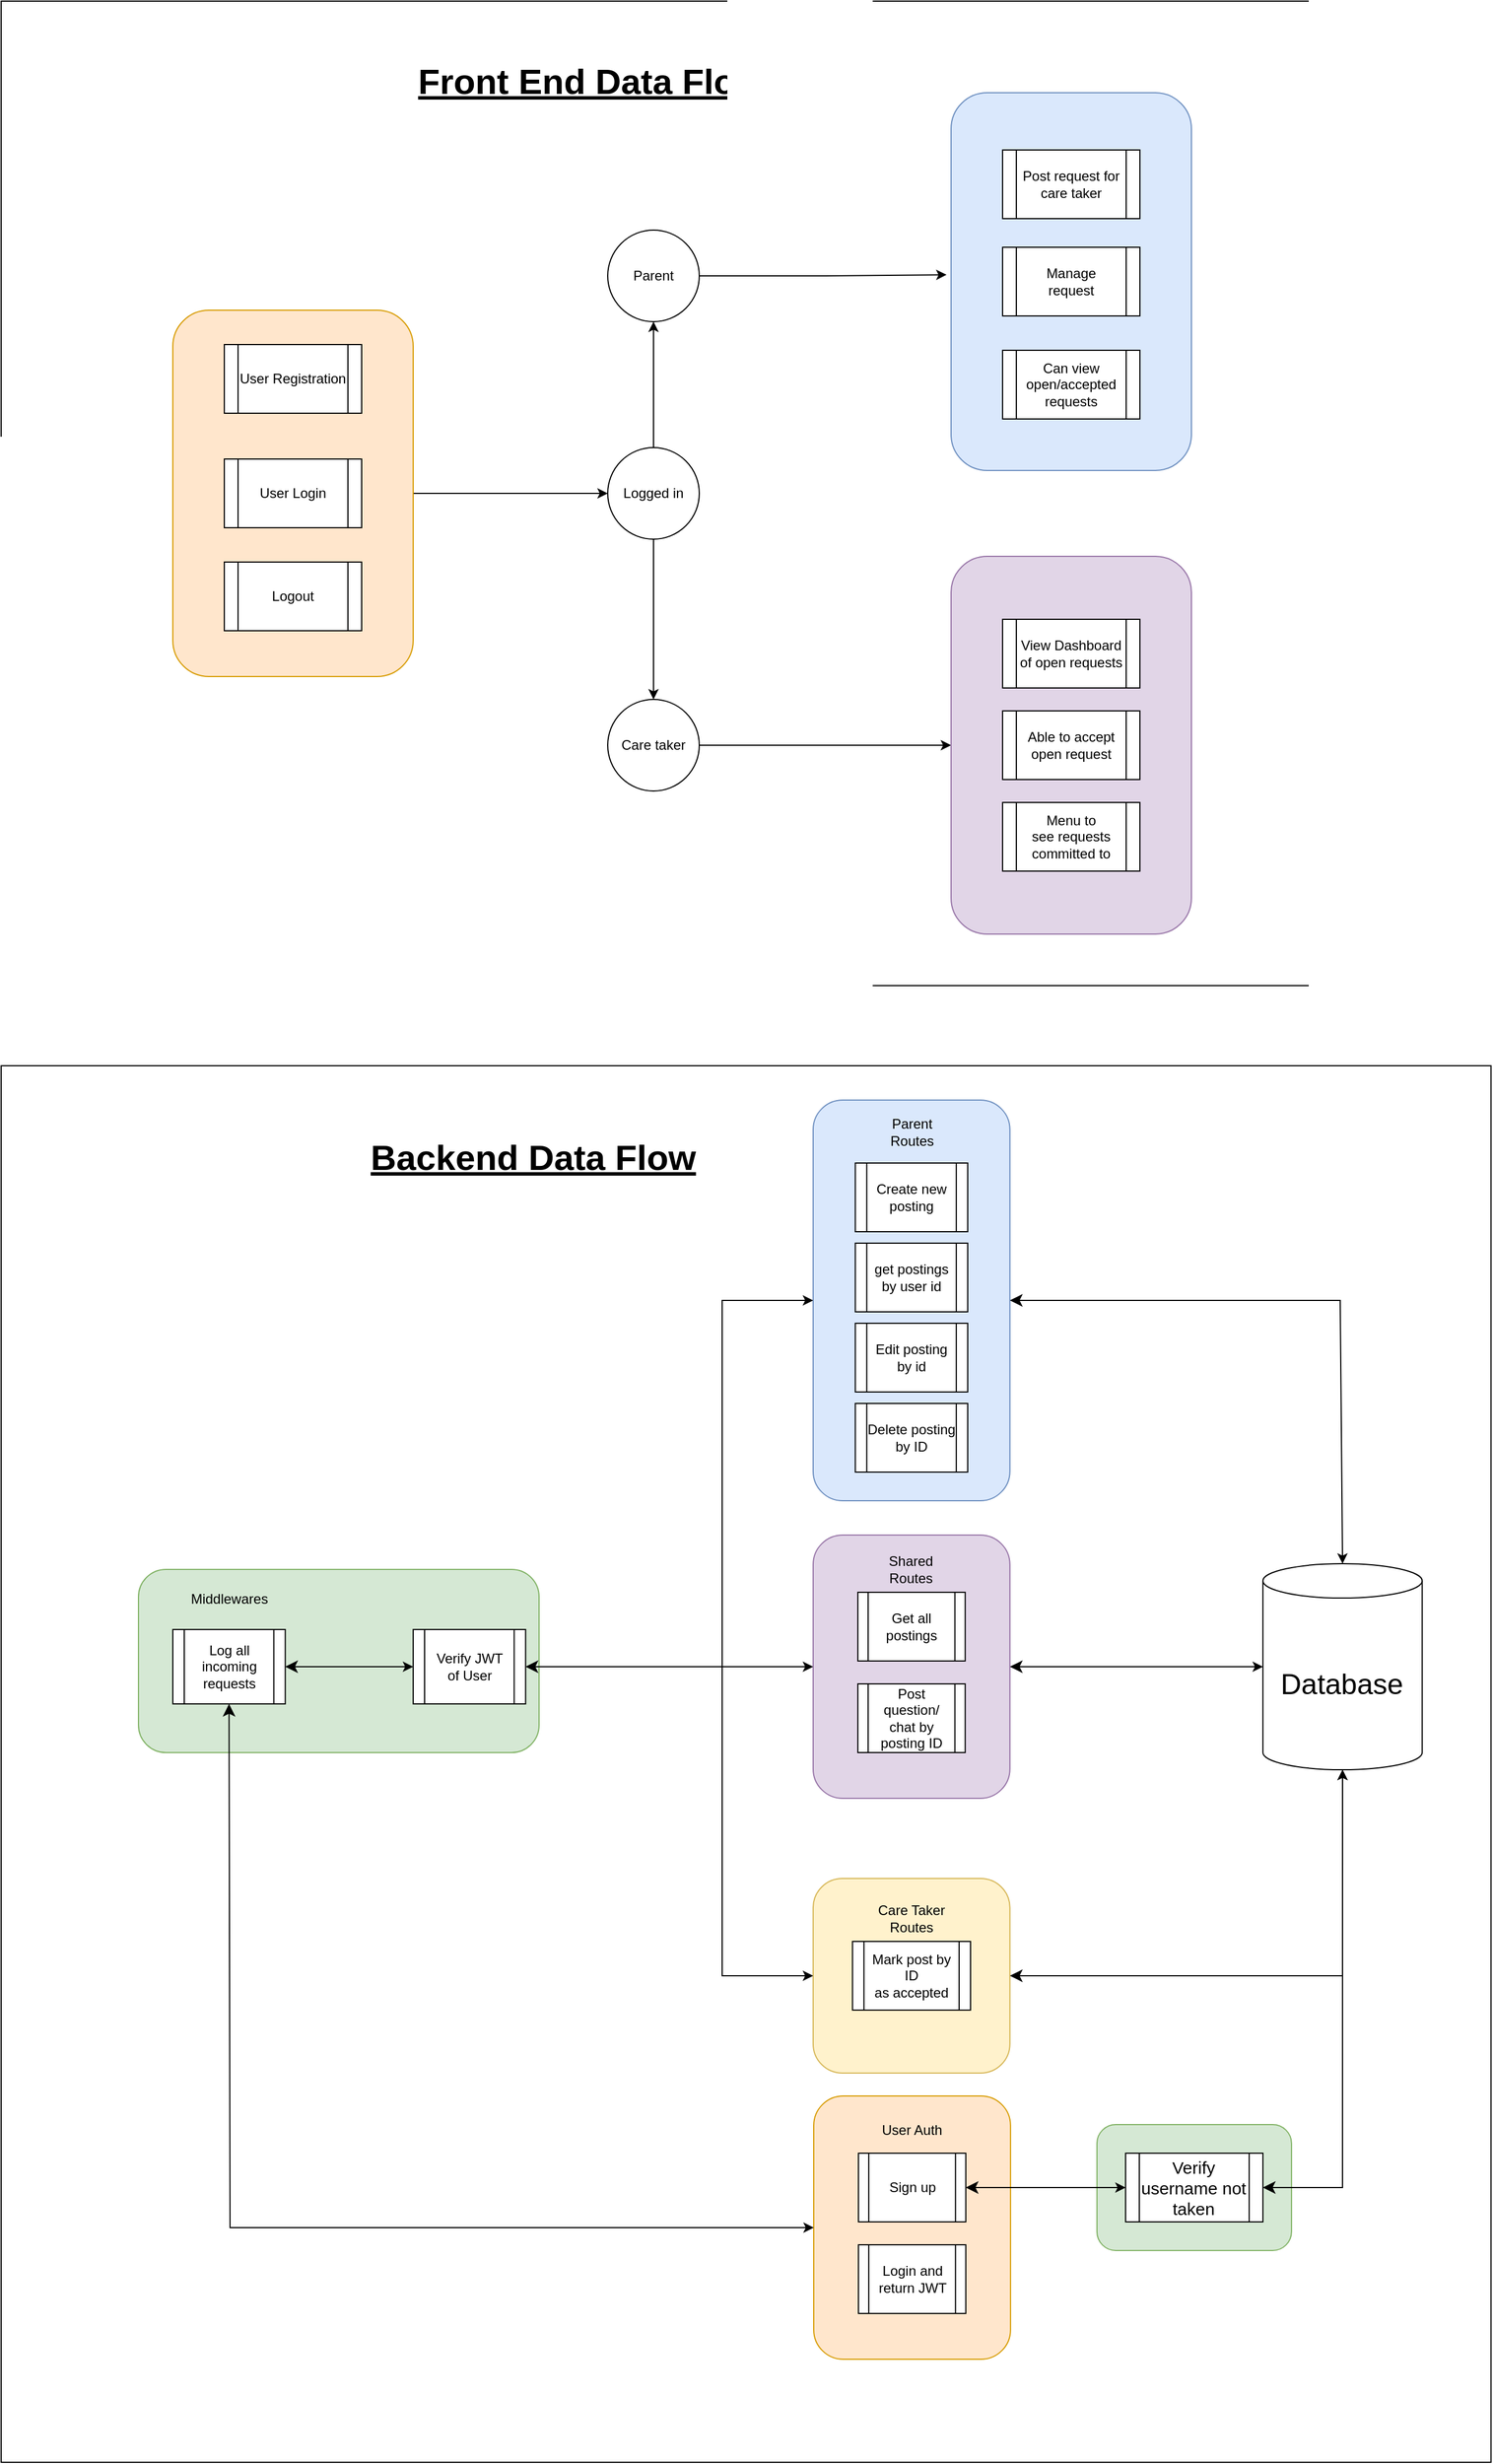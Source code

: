 <mxfile version="20.5.1" type="device"><diagram id="kgpKYQtTHZ0yAKxKKP6v" name="Page-1"><mxGraphModel dx="2431" dy="1571" grid="1" gridSize="10" guides="1" tooltips="1" connect="1" arrows="1" fold="1" page="0" pageScale="1" pageWidth="850" pageHeight="1100" math="0" shadow="0"><root><mxCell id="0"/><mxCell id="1" parent="0"/><mxCell id="vCtEAfwhF_o4EEHzxWFj-79" value="" style="rounded=0;whiteSpace=wrap;html=1;" vertex="1" parent="1"><mxGeometry x="-240" y="-60" width="1250" height="860" as="geometry"/></mxCell><mxCell id="vCtEAfwhF_o4EEHzxWFj-67" style="edgeStyle=orthogonalEdgeStyle;rounded=0;orthogonalLoop=1;jettySize=auto;html=1;entryX=0;entryY=0.5;entryDx=0;entryDy=0;labelBorderColor=none;startSize=8;endSize=6;" edge="1" parent="1" source="vCtEAfwhF_o4EEHzxWFj-53" target="vCtEAfwhF_o4EEHzxWFj-66"><mxGeometry relative="1" as="geometry"/></mxCell><mxCell id="vCtEAfwhF_o4EEHzxWFj-69" style="edgeStyle=orthogonalEdgeStyle;rounded=0;orthogonalLoop=1;jettySize=auto;html=1;labelBorderColor=none;startSize=8;endSize=6;" edge="1" parent="1" source="vCtEAfwhF_o4EEHzxWFj-66" target="vCtEAfwhF_o4EEHzxWFj-68"><mxGeometry relative="1" as="geometry"/></mxCell><mxCell id="vCtEAfwhF_o4EEHzxWFj-72" style="edgeStyle=orthogonalEdgeStyle;rounded=0;orthogonalLoop=1;jettySize=auto;html=1;labelBorderColor=none;startSize=8;endSize=6;" edge="1" parent="1" source="vCtEAfwhF_o4EEHzxWFj-66" target="vCtEAfwhF_o4EEHzxWFj-71"><mxGeometry relative="1" as="geometry"/></mxCell><mxCell id="vCtEAfwhF_o4EEHzxWFj-66" value="Logged in" style="ellipse;whiteSpace=wrap;html=1;aspect=fixed;" vertex="1" parent="1"><mxGeometry x="290" y="330" width="80" height="80" as="geometry"/></mxCell><mxCell id="vCtEAfwhF_o4EEHzxWFj-70" style="edgeStyle=orthogonalEdgeStyle;rounded=0;orthogonalLoop=1;jettySize=auto;html=1;entryX=-0.019;entryY=0.482;entryDx=0;entryDy=0;entryPerimeter=0;labelBorderColor=none;startSize=8;endSize=6;" edge="1" parent="1" source="vCtEAfwhF_o4EEHzxWFj-68" target="vCtEAfwhF_o4EEHzxWFj-59"><mxGeometry relative="1" as="geometry"/></mxCell><mxCell id="vCtEAfwhF_o4EEHzxWFj-68" value="Parent" style="ellipse;whiteSpace=wrap;html=1;aspect=fixed;" vertex="1" parent="1"><mxGeometry x="290" y="140" width="80" height="80" as="geometry"/></mxCell><mxCell id="vCtEAfwhF_o4EEHzxWFj-75" style="edgeStyle=orthogonalEdgeStyle;rounded=0;orthogonalLoop=1;jettySize=auto;html=1;labelBorderColor=none;startSize=8;endSize=6;" edge="1" parent="1" source="vCtEAfwhF_o4EEHzxWFj-71" target="vCtEAfwhF_o4EEHzxWFj-51"><mxGeometry relative="1" as="geometry"/></mxCell><mxCell id="vCtEAfwhF_o4EEHzxWFj-71" value="&lt;div&gt;Care taker&lt;/div&gt;" style="ellipse;whiteSpace=wrap;html=1;aspect=fixed;" vertex="1" parent="1"><mxGeometry x="290" y="550" width="80" height="80" as="geometry"/></mxCell><mxCell id="vCtEAfwhF_o4EEHzxWFj-57" value="" style="group" vertex="1" connectable="0" parent="1"><mxGeometry x="590" y="425" width="210" height="330" as="geometry"/></mxCell><mxCell id="vCtEAfwhF_o4EEHzxWFj-51" value="" style="rounded=1;whiteSpace=wrap;html=1;fillColor=#e1d5e7;strokeColor=#9673a6;" vertex="1" parent="vCtEAfwhF_o4EEHzxWFj-57"><mxGeometry width="210" height="330" as="geometry"/></mxCell><mxCell id="vCtEAfwhF_o4EEHzxWFj-52" value="&lt;div&gt;View Dashboard&lt;/div&gt;&lt;div&gt;of open requests&lt;br&gt;&lt;/div&gt;" style="shape=process;whiteSpace=wrap;html=1;backgroundOutline=1;" vertex="1" parent="vCtEAfwhF_o4EEHzxWFj-57"><mxGeometry x="45" y="55" width="120" height="60" as="geometry"/></mxCell><mxCell id="vCtEAfwhF_o4EEHzxWFj-55" value="&lt;div&gt;Able to accept &lt;br&gt;&lt;/div&gt;&lt;div&gt;open request&lt;br&gt;&lt;/div&gt;" style="shape=process;whiteSpace=wrap;html=1;backgroundOutline=1;" vertex="1" parent="vCtEAfwhF_o4EEHzxWFj-57"><mxGeometry x="45" y="135" width="120" height="60" as="geometry"/></mxCell><mxCell id="vCtEAfwhF_o4EEHzxWFj-56" value="&lt;div&gt;Menu to &lt;br&gt;&lt;/div&gt;&lt;div&gt;see requests &lt;br&gt;&lt;/div&gt;&lt;div&gt;committed to&lt;br&gt;&lt;/div&gt;" style="shape=process;whiteSpace=wrap;html=1;backgroundOutline=1;" vertex="1" parent="vCtEAfwhF_o4EEHzxWFj-57"><mxGeometry x="45" y="215" width="120" height="60" as="geometry"/></mxCell><mxCell id="vCtEAfwhF_o4EEHzxWFj-63" value="" style="group" vertex="1" connectable="0" parent="1"><mxGeometry x="590" y="20" width="210" height="330" as="geometry"/></mxCell><mxCell id="vCtEAfwhF_o4EEHzxWFj-59" value="" style="rounded=1;whiteSpace=wrap;html=1;fillColor=#dae8fc;strokeColor=#6c8ebf;" vertex="1" parent="vCtEAfwhF_o4EEHzxWFj-63"><mxGeometry width="210" height="330" as="geometry"/></mxCell><mxCell id="vCtEAfwhF_o4EEHzxWFj-47" value="&lt;div&gt;Post request for&lt;/div&gt;&lt;div&gt;care taker&lt;br&gt;&lt;/div&gt;" style="shape=process;whiteSpace=wrap;html=1;backgroundOutline=1;" vertex="1" parent="vCtEAfwhF_o4EEHzxWFj-63"><mxGeometry x="45" y="50" width="120" height="60" as="geometry"/></mxCell><mxCell id="vCtEAfwhF_o4EEHzxWFj-50" value="&lt;div&gt;Manage &lt;br&gt;&lt;/div&gt;&lt;div&gt;request&lt;br&gt;&lt;/div&gt;" style="shape=process;whiteSpace=wrap;html=1;backgroundOutline=1;" vertex="1" parent="vCtEAfwhF_o4EEHzxWFj-63"><mxGeometry x="45" y="135" width="120" height="60" as="geometry"/></mxCell><mxCell id="vCtEAfwhF_o4EEHzxWFj-62" value="Can view open/accepted requests" style="shape=process;whiteSpace=wrap;html=1;backgroundOutline=1;" vertex="1" parent="vCtEAfwhF_o4EEHzxWFj-63"><mxGeometry x="45" y="225" width="120" height="60" as="geometry"/></mxCell><mxCell id="vCtEAfwhF_o4EEHzxWFj-76" value="" style="group" vertex="1" connectable="0" parent="1"><mxGeometry x="-90" y="210" width="210" height="320" as="geometry"/></mxCell><mxCell id="vCtEAfwhF_o4EEHzxWFj-53" value="" style="rounded=1;whiteSpace=wrap;html=1;fillColor=#ffe6cc;strokeColor=#d79b00;" vertex="1" parent="vCtEAfwhF_o4EEHzxWFj-76"><mxGeometry width="210" height="320" as="geometry"/></mxCell><mxCell id="vCtEAfwhF_o4EEHzxWFj-46" value="&lt;div&gt;User Registration&lt;/div&gt;" style="shape=process;whiteSpace=wrap;html=1;backgroundOutline=1;" vertex="1" parent="vCtEAfwhF_o4EEHzxWFj-76"><mxGeometry x="45" y="30" width="120" height="60" as="geometry"/></mxCell><mxCell id="vCtEAfwhF_o4EEHzxWFj-48" value="User Login" style="shape=process;whiteSpace=wrap;html=1;backgroundOutline=1;" vertex="1" parent="vCtEAfwhF_o4EEHzxWFj-76"><mxGeometry x="45" y="130" width="120" height="60" as="geometry"/></mxCell><mxCell id="vCtEAfwhF_o4EEHzxWFj-64" value="&lt;div&gt;Logout&lt;/div&gt;" style="shape=process;whiteSpace=wrap;html=1;backgroundOutline=1;" vertex="1" parent="vCtEAfwhF_o4EEHzxWFj-76"><mxGeometry x="45" y="220" width="120" height="60" as="geometry"/></mxCell><mxCell id="vCtEAfwhF_o4EEHzxWFj-82" value="&lt;font style=&quot;font-size: 31px;&quot;&gt;&lt;u&gt;&lt;b&gt;Front End Data Flow&lt;/b&gt;&lt;/u&gt;&lt;/font&gt;" style="text;html=1;strokeColor=none;fillColor=none;align=center;verticalAlign=middle;whiteSpace=wrap;rounded=0;" vertex="1" parent="1"><mxGeometry x="-40" y="-40" width="630" height="100" as="geometry"/></mxCell><mxCell id="vCtEAfwhF_o4EEHzxWFj-144" value="" style="rounded=0;whiteSpace=wrap;html=1;" vertex="1" parent="1"><mxGeometry x="-240" y="870" width="1301.75" height="1220" as="geometry"/></mxCell><mxCell id="vCtEAfwhF_o4EEHzxWFj-150" value="&lt;font style=&quot;font-size: 31px;&quot;&gt;&lt;u&gt;&lt;b&gt;Backend Data Flow&lt;br&gt;&lt;/b&gt;&lt;/u&gt;&lt;/font&gt;" style="text;html=1;strokeColor=none;fillColor=none;align=center;verticalAlign=middle;whiteSpace=wrap;rounded=0;" vertex="1" parent="1"><mxGeometry x="-90" y="900" width="630" height="100" as="geometry"/></mxCell><mxCell id="vCtEAfwhF_o4EEHzxWFj-151" value="" style="group" vertex="1" connectable="0" parent="1"><mxGeometry x="469.474" y="1280" width="171.93" height="230" as="geometry"/></mxCell><mxCell id="vCtEAfwhF_o4EEHzxWFj-152" value="" style="rounded=1;whiteSpace=wrap;html=1;fontSize=12;fillColor=#e1d5e7;strokeColor=#9673a6;" vertex="1" parent="vCtEAfwhF_o4EEHzxWFj-151"><mxGeometry width="171.93" height="230" as="geometry"/></mxCell><mxCell id="vCtEAfwhF_o4EEHzxWFj-153" value="Get all postings" style="shape=process;whiteSpace=wrap;html=1;backgroundOutline=1;fontSize=12;" vertex="1" parent="vCtEAfwhF_o4EEHzxWFj-151"><mxGeometry x="39.075" y="50" width="93.78" height="60" as="geometry"/></mxCell><mxCell id="vCtEAfwhF_o4EEHzxWFj-154" value="Post question/ chat by posting ID" style="shape=process;whiteSpace=wrap;html=1;backgroundOutline=1;fontSize=12;" vertex="1" parent="vCtEAfwhF_o4EEHzxWFj-151"><mxGeometry x="39.075" y="130" width="93.78" height="60" as="geometry"/></mxCell><mxCell id="vCtEAfwhF_o4EEHzxWFj-155" value="Shared Routes" style="text;html=1;strokeColor=none;fillColor=none;align=center;verticalAlign=middle;whiteSpace=wrap;rounded=0;fontSize=12;" vertex="1" parent="vCtEAfwhF_o4EEHzxWFj-151"><mxGeometry x="46.89" y="10" width="78.15" height="40" as="geometry"/></mxCell><mxCell id="vCtEAfwhF_o4EEHzxWFj-156" value="" style="group" vertex="1" connectable="0" parent="1"><mxGeometry x="469.474" y="1580" width="171.93" height="170" as="geometry"/></mxCell><mxCell id="vCtEAfwhF_o4EEHzxWFj-157" value="" style="rounded=1;whiteSpace=wrap;html=1;fontSize=12;fillColor=#fff2cc;strokeColor=#d6b656;" vertex="1" parent="vCtEAfwhF_o4EEHzxWFj-156"><mxGeometry width="171.93" height="170" as="geometry"/></mxCell><mxCell id="vCtEAfwhF_o4EEHzxWFj-158" value="&lt;div&gt;Mark post by ID &lt;br&gt;&lt;/div&gt;&lt;div&gt;as accepted&lt;br&gt;&lt;/div&gt;" style="shape=process;whiteSpace=wrap;html=1;backgroundOutline=1;fontSize=12;" vertex="1" parent="vCtEAfwhF_o4EEHzxWFj-156"><mxGeometry x="34.386" y="55" width="103.158" height="60" as="geometry"/></mxCell><mxCell id="vCtEAfwhF_o4EEHzxWFj-159" value="Care Taker Routes" style="text;html=1;strokeColor=none;fillColor=none;align=center;verticalAlign=middle;whiteSpace=wrap;rounded=0;fontSize=12;" vertex="1" parent="vCtEAfwhF_o4EEHzxWFj-156"><mxGeometry x="51.579" y="20" width="68.772" height="30" as="geometry"/></mxCell><mxCell id="vCtEAfwhF_o4EEHzxWFj-160" value="" style="group" vertex="1" connectable="0" parent="1"><mxGeometry x="469.474" y="900" width="171.93" height="380" as="geometry"/></mxCell><mxCell id="vCtEAfwhF_o4EEHzxWFj-161" value="" style="rounded=1;whiteSpace=wrap;html=1;fillColor=#dae8fc;strokeColor=#6c8ebf;" vertex="1" parent="vCtEAfwhF_o4EEHzxWFj-160"><mxGeometry width="171.93" height="350" as="geometry"/></mxCell><mxCell id="vCtEAfwhF_o4EEHzxWFj-162" value="Create new posting" style="shape=process;whiteSpace=wrap;html=1;backgroundOutline=1;fontSize=12;" vertex="1" parent="vCtEAfwhF_o4EEHzxWFj-160"><mxGeometry x="36.842" y="55" width="98.246" height="60" as="geometry"/></mxCell><mxCell id="vCtEAfwhF_o4EEHzxWFj-163" value="get postings by user id" style="shape=process;whiteSpace=wrap;html=1;backgroundOutline=1;fontSize=12;" vertex="1" parent="vCtEAfwhF_o4EEHzxWFj-160"><mxGeometry x="36.842" y="125" width="98.246" height="60" as="geometry"/></mxCell><mxCell id="vCtEAfwhF_o4EEHzxWFj-164" value="Edit posting by id" style="shape=process;whiteSpace=wrap;html=1;backgroundOutline=1;fontSize=12;" vertex="1" parent="vCtEAfwhF_o4EEHzxWFj-160"><mxGeometry x="36.842" y="195" width="98.246" height="60" as="geometry"/></mxCell><mxCell id="vCtEAfwhF_o4EEHzxWFj-165" value="Delete posting by ID" style="shape=process;whiteSpace=wrap;html=1;backgroundOutline=1;fontSize=12;" vertex="1" parent="vCtEAfwhF_o4EEHzxWFj-160"><mxGeometry x="36.842" y="265" width="98.246" height="60" as="geometry"/></mxCell><mxCell id="vCtEAfwhF_o4EEHzxWFj-166" value="Parent Routes" style="text;html=1;strokeColor=none;fillColor=none;align=center;verticalAlign=middle;whiteSpace=wrap;rounded=0;fontSize=12;" vertex="1" parent="vCtEAfwhF_o4EEHzxWFj-160"><mxGeometry x="47.076" y="10" width="77.778" height="35" as="geometry"/></mxCell><mxCell id="vCtEAfwhF_o4EEHzxWFj-175" value="&lt;font style=&quot;font-size: 25px;&quot;&gt;Database&lt;/font&gt;" style="shape=cylinder3;whiteSpace=wrap;html=1;boundedLbl=1;backgroundOutline=1;size=15;fontSize=31;" vertex="1" parent="1"><mxGeometry x="862.456" y="1305" width="139.181" height="180" as="geometry"/></mxCell><mxCell id="vCtEAfwhF_o4EEHzxWFj-186" value="" style="endArrow=classic;startArrow=classic;html=1;rounded=0;labelBorderColor=none;fontSize=15;startSize=8;endSize=6;exitX=1;exitY=0.5;exitDx=0;exitDy=0;entryX=0;entryY=0.5;entryDx=0;entryDy=0;" edge="1" parent="1" source="vCtEAfwhF_o4EEHzxWFj-169" target="vCtEAfwhF_o4EEHzxWFj-152"><mxGeometry width="50" height="50" relative="1" as="geometry"><mxPoint x="140" y="1395" as="sourcePoint"/><mxPoint x="430" y="1440" as="targetPoint"/></mxGeometry></mxCell><mxCell id="vCtEAfwhF_o4EEHzxWFj-187" value="" style="endArrow=classic;startArrow=classic;html=1;rounded=0;labelBorderColor=none;fontSize=15;startSize=8;endSize=6;entryX=0;entryY=0.5;entryDx=0;entryDy=0;exitX=1;exitY=0.5;exitDx=0;exitDy=0;" edge="1" parent="1" source="vCtEAfwhF_o4EEHzxWFj-169" target="vCtEAfwhF_o4EEHzxWFj-157"><mxGeometry width="50" height="50" relative="1" as="geometry"><mxPoint x="140" y="1395" as="sourcePoint"/><mxPoint x="430" y="1470" as="targetPoint"/><Array as="points"><mxPoint x="390" y="1395"/><mxPoint x="390" y="1665"/></Array></mxGeometry></mxCell><mxCell id="vCtEAfwhF_o4EEHzxWFj-193" value="" style="endArrow=classic;startArrow=classic;html=1;rounded=0;labelBorderColor=none;fontSize=15;startSize=8;endSize=6;exitX=1;exitY=0.5;exitDx=0;exitDy=0;entryX=0;entryY=0.5;entryDx=0;entryDy=0;entryPerimeter=0;" edge="1" parent="1" source="vCtEAfwhF_o4EEHzxWFj-152" target="vCtEAfwhF_o4EEHzxWFj-175"><mxGeometry width="50" height="50" relative="1" as="geometry"><mxPoint x="660" y="1480" as="sourcePoint"/><mxPoint x="710" y="1430" as="targetPoint"/></mxGeometry></mxCell><mxCell id="vCtEAfwhF_o4EEHzxWFj-168" value="" style="rounded=1;whiteSpace=wrap;html=1;fontSize=12;fillColor=#d5e8d4;strokeColor=#82b366;" vertex="1" parent="1"><mxGeometry x="-120" y="1310" width="350" height="160" as="geometry"/></mxCell><mxCell id="vCtEAfwhF_o4EEHzxWFj-188" value="" style="endArrow=classic;startArrow=classic;html=1;rounded=0;labelBorderColor=none;fontSize=15;startSize=8;endSize=6;entryX=0;entryY=0.5;entryDx=0;entryDy=0;exitX=1;exitY=0.5;exitDx=0;exitDy=0;" edge="1" parent="1" source="vCtEAfwhF_o4EEHzxWFj-169" target="vCtEAfwhF_o4EEHzxWFj-161"><mxGeometry width="50" height="50" relative="1" as="geometry"><mxPoint x="140" y="1395" as="sourcePoint"/><mxPoint x="470" y="1070" as="targetPoint"/><Array as="points"><mxPoint x="390" y="1395"/><mxPoint x="390" y="1075"/></Array></mxGeometry></mxCell><mxCell id="vCtEAfwhF_o4EEHzxWFj-194" value="" style="endArrow=classic;startArrow=classic;html=1;rounded=0;labelBorderColor=none;fontSize=15;startSize=8;endSize=6;exitX=1;exitY=0.5;exitDx=0;exitDy=0;entryX=0.5;entryY=1;entryDx=0;entryDy=0;entryPerimeter=0;" edge="1" parent="1" source="vCtEAfwhF_o4EEHzxWFj-157" target="vCtEAfwhF_o4EEHzxWFj-175"><mxGeometry width="50" height="50" relative="1" as="geometry"><mxPoint x="660" y="1480" as="sourcePoint"/><mxPoint x="710" y="1430" as="targetPoint"/><Array as="points"><mxPoint x="932" y="1665"/></Array></mxGeometry></mxCell><mxCell id="vCtEAfwhF_o4EEHzxWFj-195" value="" style="endArrow=classic;startArrow=classic;html=1;rounded=0;labelBorderColor=none;fontSize=15;startSize=8;endSize=6;exitX=1;exitY=0.5;exitDx=0;exitDy=0;entryX=0.5;entryY=0;entryDx=0;entryDy=0;entryPerimeter=0;" edge="1" parent="1" source="vCtEAfwhF_o4EEHzxWFj-161" target="vCtEAfwhF_o4EEHzxWFj-175"><mxGeometry width="50" height="50" relative="1" as="geometry"><mxPoint x="660" y="1140" as="sourcePoint"/><mxPoint x="710" y="1090" as="targetPoint"/><Array as="points"><mxPoint x="930" y="1075"/></Array></mxGeometry></mxCell><mxCell id="vCtEAfwhF_o4EEHzxWFj-169" value="Verify JWT&lt;div&gt;of User&lt;br&gt;&lt;/div&gt;" style="shape=process;whiteSpace=wrap;html=1;backgroundOutline=1;fontSize=12;" vertex="1" parent="1"><mxGeometry x="120.002" y="1362.507" width="98.246" height="65.0" as="geometry"/></mxCell><mxCell id="vCtEAfwhF_o4EEHzxWFj-170" value="Log all incoming requests" style="shape=process;whiteSpace=wrap;html=1;backgroundOutline=1;fontSize=12;" vertex="1" parent="1"><mxGeometry x="-89.998" y="1362.503" width="98.246" height="65.0" as="geometry"/></mxCell><mxCell id="vCtEAfwhF_o4EEHzxWFj-171" value="Middlewares" style="text;html=1;strokeColor=none;fillColor=none;align=center;verticalAlign=middle;whiteSpace=wrap;rounded=0;fontSize=12;" vertex="1" parent="1"><mxGeometry x="-65.436" y="1320.003" width="49.123" height="32.5" as="geometry"/></mxCell><mxCell id="vCtEAfwhF_o4EEHzxWFj-196" value="" style="endArrow=classic;startArrow=classic;html=1;rounded=0;labelBorderColor=none;fontSize=15;startSize=8;endSize=6;entryX=0;entryY=0.5;entryDx=0;entryDy=0;exitX=1;exitY=0.5;exitDx=0;exitDy=0;" edge="1" parent="1" source="vCtEAfwhF_o4EEHzxWFj-170" target="vCtEAfwhF_o4EEHzxWFj-169"><mxGeometry width="50" height="50" relative="1" as="geometry"><mxPoint x="270" y="1600" as="sourcePoint"/><mxPoint x="320" y="1550" as="targetPoint"/></mxGeometry></mxCell><mxCell id="vCtEAfwhF_o4EEHzxWFj-205" value="" style="group" vertex="1" connectable="0" parent="1"><mxGeometry x="470.004" y="1770" width="171.93" height="230" as="geometry"/></mxCell><mxCell id="vCtEAfwhF_o4EEHzxWFj-201" value="" style="rounded=1;whiteSpace=wrap;html=1;fontSize=12;fillColor=#ffe6cc;strokeColor=#d79b00;" vertex="1" parent="vCtEAfwhF_o4EEHzxWFj-205"><mxGeometry width="171.93" height="230" as="geometry"/></mxCell><mxCell id="vCtEAfwhF_o4EEHzxWFj-202" value="Sign up" style="shape=process;whiteSpace=wrap;html=1;backgroundOutline=1;fontSize=12;" vertex="1" parent="vCtEAfwhF_o4EEHzxWFj-205"><mxGeometry x="39.075" y="50" width="93.78" height="60" as="geometry"/></mxCell><mxCell id="vCtEAfwhF_o4EEHzxWFj-203" value="Login and return JWT" style="shape=process;whiteSpace=wrap;html=1;backgroundOutline=1;fontSize=12;" vertex="1" parent="vCtEAfwhF_o4EEHzxWFj-205"><mxGeometry x="39.075" y="130" width="93.78" height="60" as="geometry"/></mxCell><mxCell id="vCtEAfwhF_o4EEHzxWFj-204" value="User Auth" style="text;html=1;strokeColor=none;fillColor=none;align=center;verticalAlign=middle;whiteSpace=wrap;rounded=0;fontSize=12;" vertex="1" parent="vCtEAfwhF_o4EEHzxWFj-205"><mxGeometry x="46.89" y="10" width="78.15" height="40" as="geometry"/></mxCell><mxCell id="vCtEAfwhF_o4EEHzxWFj-214" value="" style="rounded=1;whiteSpace=wrap;html=1;fontSize=15;fillColor=#d5e8d4;strokeColor=#82b366;" vertex="1" parent="1"><mxGeometry x="717.46" y="1795" width="170" height="110" as="geometry"/></mxCell><mxCell id="vCtEAfwhF_o4EEHzxWFj-207" value="Verify username not taken" style="shape=process;whiteSpace=wrap;html=1;backgroundOutline=1;fontSize=15;" vertex="1" parent="1"><mxGeometry x="742.46" y="1820" width="120" height="60" as="geometry"/></mxCell><mxCell id="vCtEAfwhF_o4EEHzxWFj-210" value="" style="endArrow=classic;startArrow=classic;html=1;rounded=0;labelBorderColor=none;fontSize=15;startSize=8;endSize=6;exitX=1;exitY=0.5;exitDx=0;exitDy=0;entryX=0;entryY=0.5;entryDx=0;entryDy=0;" edge="1" parent="1" source="vCtEAfwhF_o4EEHzxWFj-202" target="vCtEAfwhF_o4EEHzxWFj-207"><mxGeometry width="50" height="50" relative="1" as="geometry"><mxPoint x="580" y="1780" as="sourcePoint"/><mxPoint x="630" y="1730" as="targetPoint"/></mxGeometry></mxCell><mxCell id="vCtEAfwhF_o4EEHzxWFj-211" value="" style="endArrow=classic;startArrow=classic;html=1;rounded=0;labelBorderColor=none;fontSize=15;startSize=8;endSize=6;exitX=1;exitY=0.5;exitDx=0;exitDy=0;entryX=0.5;entryY=1;entryDx=0;entryDy=0;entryPerimeter=0;" edge="1" parent="1" source="vCtEAfwhF_o4EEHzxWFj-207" target="vCtEAfwhF_o4EEHzxWFj-175"><mxGeometry width="50" height="50" relative="1" as="geometry"><mxPoint x="580" y="1780" as="sourcePoint"/><mxPoint x="630" y="1730" as="targetPoint"/><Array as="points"><mxPoint x="932" y="1850"/></Array></mxGeometry></mxCell><mxCell id="vCtEAfwhF_o4EEHzxWFj-212" value="" style="endArrow=classic;startArrow=classic;html=1;rounded=0;labelBorderColor=none;fontSize=15;startSize=8;endSize=6;exitX=0.5;exitY=1;exitDx=0;exitDy=0;entryX=0;entryY=0.5;entryDx=0;entryDy=0;" edge="1" parent="1" source="vCtEAfwhF_o4EEHzxWFj-170" target="vCtEAfwhF_o4EEHzxWFj-201"><mxGeometry width="50" height="50" relative="1" as="geometry"><mxPoint x="520" y="1760" as="sourcePoint"/><mxPoint x="570" y="1710" as="targetPoint"/><Array as="points"><mxPoint x="-40" y="1885"/></Array></mxGeometry></mxCell></root></mxGraphModel></diagram></mxfile>
